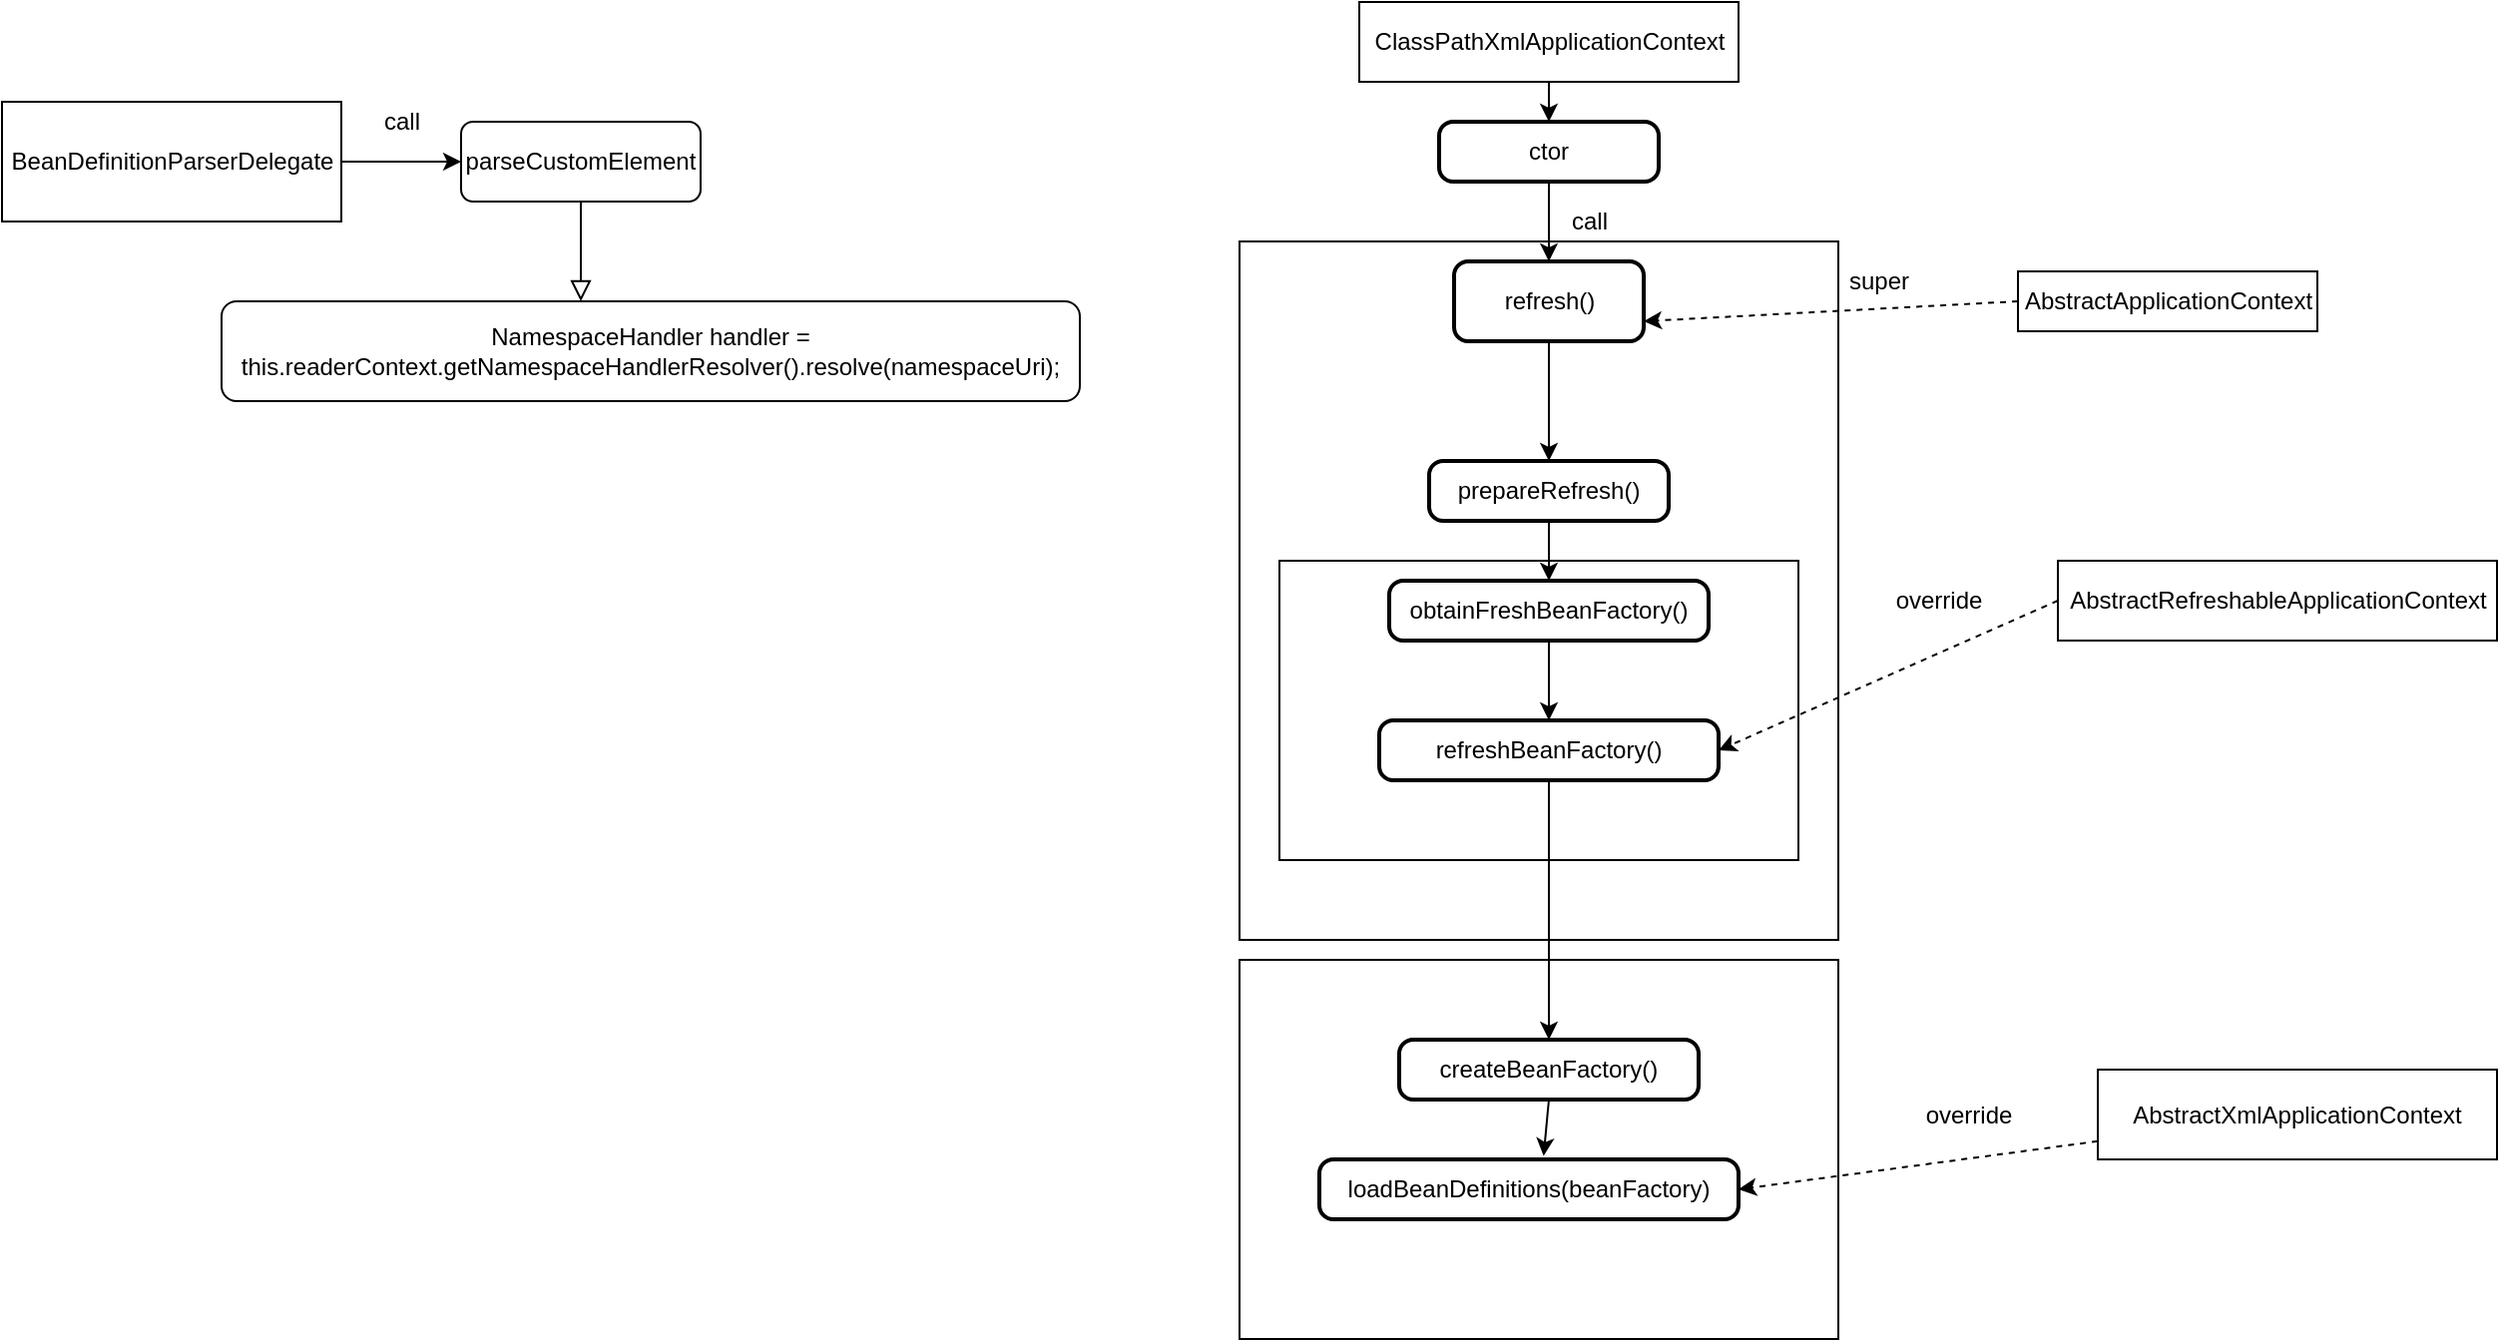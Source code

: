 <mxfile version="13.9.2" type="github">
  <diagram id="C5RBs43oDa-KdzZeNtuy" name="Page-1">
    <mxGraphModel dx="1679" dy="404" grid="1" gridSize="10" guides="1" tooltips="1" connect="1" arrows="1" fold="1" page="1" pageScale="1" pageWidth="827" pageHeight="1169" math="0" shadow="0">
      <root>
        <mxCell id="WIyWlLk6GJQsqaUBKTNV-0" />
        <mxCell id="WIyWlLk6GJQsqaUBKTNV-1" parent="WIyWlLk6GJQsqaUBKTNV-0" />
        <mxCell id="WIyWlLk6GJQsqaUBKTNV-2" value="" style="rounded=0;html=1;jettySize=auto;orthogonalLoop=1;fontSize=11;endArrow=block;endFill=0;endSize=8;strokeWidth=1;shadow=0;labelBackgroundColor=none;edgeStyle=orthogonalEdgeStyle;" parent="WIyWlLk6GJQsqaUBKTNV-1" source="WIyWlLk6GJQsqaUBKTNV-3" edge="1">
          <mxGeometry relative="1" as="geometry">
            <mxPoint x="220" y="170" as="targetPoint" />
          </mxGeometry>
        </mxCell>
        <mxCell id="WIyWlLk6GJQsqaUBKTNV-3" value="parseCustomElement" style="rounded=1;whiteSpace=wrap;html=1;fontSize=12;glass=0;strokeWidth=1;shadow=0;" parent="WIyWlLk6GJQsqaUBKTNV-1" vertex="1">
          <mxGeometry x="160" y="80" width="120" height="40" as="geometry" />
        </mxCell>
        <mxCell id="WIyWlLk6GJQsqaUBKTNV-11" value="NamespaceHandler handler = this.readerContext.getNamespaceHandlerResolver().resolve(namespaceUri);" style="rounded=1;whiteSpace=wrap;html=1;fontSize=12;glass=0;strokeWidth=1;shadow=0;" parent="WIyWlLk6GJQsqaUBKTNV-1" vertex="1">
          <mxGeometry x="40" y="170" width="430" height="50" as="geometry" />
        </mxCell>
        <mxCell id="rMQCLUZE4Jsm2vmZJEsD-1" style="edgeStyle=orthogonalEdgeStyle;rounded=0;orthogonalLoop=1;jettySize=auto;html=1;exitX=1;exitY=0.5;exitDx=0;exitDy=0;entryX=0;entryY=0.5;entryDx=0;entryDy=0;" edge="1" parent="WIyWlLk6GJQsqaUBKTNV-1" source="rMQCLUZE4Jsm2vmZJEsD-0" target="WIyWlLk6GJQsqaUBKTNV-3">
          <mxGeometry relative="1" as="geometry" />
        </mxCell>
        <mxCell id="rMQCLUZE4Jsm2vmZJEsD-0" value="BeanDefinitionParserDelegate" style="html=1;" vertex="1" parent="WIyWlLk6GJQsqaUBKTNV-1">
          <mxGeometry x="-70" y="70" width="170" height="60" as="geometry" />
        </mxCell>
        <mxCell id="rMQCLUZE4Jsm2vmZJEsD-2" value="call" style="text;html=1;resizable=0;autosize=1;align=center;verticalAlign=middle;points=[];fillColor=none;strokeColor=none;rounded=0;" vertex="1" parent="WIyWlLk6GJQsqaUBKTNV-1">
          <mxGeometry x="115" y="70" width="30" height="20" as="geometry" />
        </mxCell>
        <mxCell id="rMQCLUZE4Jsm2vmZJEsD-18" style="edgeStyle=orthogonalEdgeStyle;rounded=0;orthogonalLoop=1;jettySize=auto;html=1;exitX=0.5;exitY=1;exitDx=0;exitDy=0;entryX=0.5;entryY=0;entryDx=0;entryDy=0;" edge="1" parent="WIyWlLk6GJQsqaUBKTNV-1" source="rMQCLUZE4Jsm2vmZJEsD-4" target="rMQCLUZE4Jsm2vmZJEsD-17">
          <mxGeometry relative="1" as="geometry" />
        </mxCell>
        <mxCell id="rMQCLUZE4Jsm2vmZJEsD-4" value="ClassPathXmlApplicationContext" style="html=1;" vertex="1" parent="WIyWlLk6GJQsqaUBKTNV-1">
          <mxGeometry x="610" y="20" width="190" height="40" as="geometry" />
        </mxCell>
        <mxCell id="rMQCLUZE4Jsm2vmZJEsD-14" style="edgeStyle=orthogonalEdgeStyle;rounded=0;orthogonalLoop=1;jettySize=auto;html=1;exitX=0.5;exitY=1;exitDx=0;exitDy=0;entryX=0.5;entryY=0;entryDx=0;entryDy=0;" edge="1" parent="WIyWlLk6GJQsqaUBKTNV-1" source="rMQCLUZE4Jsm2vmZJEsD-5" target="rMQCLUZE4Jsm2vmZJEsD-9">
          <mxGeometry relative="1" as="geometry" />
        </mxCell>
        <mxCell id="rMQCLUZE4Jsm2vmZJEsD-5" value="refresh()" style="rounded=1;whiteSpace=wrap;html=1;absoluteArcSize=1;arcSize=14;strokeWidth=2;" vertex="1" parent="WIyWlLk6GJQsqaUBKTNV-1">
          <mxGeometry x="657.5" y="150" width="95" height="40" as="geometry" />
        </mxCell>
        <mxCell id="rMQCLUZE4Jsm2vmZJEsD-7" value="call" style="text;html=1;resizable=0;autosize=1;align=center;verticalAlign=middle;points=[];fillColor=none;strokeColor=none;rounded=0;" vertex="1" parent="WIyWlLk6GJQsqaUBKTNV-1">
          <mxGeometry x="710" y="120" width="30" height="20" as="geometry" />
        </mxCell>
        <mxCell id="rMQCLUZE4Jsm2vmZJEsD-8" value="" style="rounded=0;whiteSpace=wrap;html=1;fillColor=none;" vertex="1" parent="WIyWlLk6GJQsqaUBKTNV-1">
          <mxGeometry x="550" y="140" width="300" height="350" as="geometry" />
        </mxCell>
        <mxCell id="rMQCLUZE4Jsm2vmZJEsD-16" style="edgeStyle=orthogonalEdgeStyle;rounded=0;orthogonalLoop=1;jettySize=auto;html=1;exitX=0.5;exitY=1;exitDx=0;exitDy=0;entryX=0.5;entryY=0;entryDx=0;entryDy=0;" edge="1" parent="WIyWlLk6GJQsqaUBKTNV-1" source="rMQCLUZE4Jsm2vmZJEsD-9" target="rMQCLUZE4Jsm2vmZJEsD-15">
          <mxGeometry relative="1" as="geometry" />
        </mxCell>
        <mxCell id="rMQCLUZE4Jsm2vmZJEsD-9" value="prepareRefresh()" style="rounded=1;whiteSpace=wrap;html=1;absoluteArcSize=1;arcSize=14;strokeWidth=2;" vertex="1" parent="WIyWlLk6GJQsqaUBKTNV-1">
          <mxGeometry x="645" y="250" width="120" height="30" as="geometry" />
        </mxCell>
        <mxCell id="rMQCLUZE4Jsm2vmZJEsD-24" style="edgeStyle=none;rounded=0;orthogonalLoop=1;jettySize=auto;html=1;exitX=0.5;exitY=1;exitDx=0;exitDy=0;entryX=0.5;entryY=0;entryDx=0;entryDy=0;" edge="1" parent="WIyWlLk6GJQsqaUBKTNV-1" source="rMQCLUZE4Jsm2vmZJEsD-15" target="rMQCLUZE4Jsm2vmZJEsD-23">
          <mxGeometry relative="1" as="geometry" />
        </mxCell>
        <mxCell id="rMQCLUZE4Jsm2vmZJEsD-15" value="obtainFreshBeanFactory()" style="rounded=1;whiteSpace=wrap;html=1;absoluteArcSize=1;arcSize=14;strokeWidth=2;fillColor=none;" vertex="1" parent="WIyWlLk6GJQsqaUBKTNV-1">
          <mxGeometry x="625" y="310" width="160" height="30" as="geometry" />
        </mxCell>
        <mxCell id="rMQCLUZE4Jsm2vmZJEsD-19" style="edgeStyle=orthogonalEdgeStyle;rounded=0;orthogonalLoop=1;jettySize=auto;html=1;exitX=0.5;exitY=1;exitDx=0;exitDy=0;entryX=0.5;entryY=0;entryDx=0;entryDy=0;" edge="1" parent="WIyWlLk6GJQsqaUBKTNV-1" source="rMQCLUZE4Jsm2vmZJEsD-17" target="rMQCLUZE4Jsm2vmZJEsD-5">
          <mxGeometry relative="1" as="geometry" />
        </mxCell>
        <mxCell id="rMQCLUZE4Jsm2vmZJEsD-17" value="ctor" style="rounded=1;whiteSpace=wrap;html=1;absoluteArcSize=1;arcSize=14;strokeWidth=2;fillColor=none;" vertex="1" parent="WIyWlLk6GJQsqaUBKTNV-1">
          <mxGeometry x="650" y="80" width="110" height="30" as="geometry" />
        </mxCell>
        <mxCell id="rMQCLUZE4Jsm2vmZJEsD-21" style="rounded=0;orthogonalLoop=1;jettySize=auto;html=1;exitX=0;exitY=0.5;exitDx=0;exitDy=0;entryX=1;entryY=0.75;entryDx=0;entryDy=0;dashed=1;" edge="1" parent="WIyWlLk6GJQsqaUBKTNV-1" source="rMQCLUZE4Jsm2vmZJEsD-20" target="rMQCLUZE4Jsm2vmZJEsD-5">
          <mxGeometry relative="1" as="geometry" />
        </mxCell>
        <mxCell id="rMQCLUZE4Jsm2vmZJEsD-20" value="AbstractApplicationContext" style="html=1;fillColor=none;" vertex="1" parent="WIyWlLk6GJQsqaUBKTNV-1">
          <mxGeometry x="940" y="155" width="150" height="30" as="geometry" />
        </mxCell>
        <mxCell id="rMQCLUZE4Jsm2vmZJEsD-22" value="" style="rounded=0;whiteSpace=wrap;html=1;fillColor=none;" vertex="1" parent="WIyWlLk6GJQsqaUBKTNV-1">
          <mxGeometry x="570" y="300" width="260" height="150" as="geometry" />
        </mxCell>
        <mxCell id="rMQCLUZE4Jsm2vmZJEsD-31" style="edgeStyle=none;rounded=0;orthogonalLoop=1;jettySize=auto;html=1;" edge="1" parent="WIyWlLk6GJQsqaUBKTNV-1" source="rMQCLUZE4Jsm2vmZJEsD-23" target="rMQCLUZE4Jsm2vmZJEsD-30">
          <mxGeometry relative="1" as="geometry" />
        </mxCell>
        <mxCell id="rMQCLUZE4Jsm2vmZJEsD-23" value="refreshBeanFactory()" style="rounded=1;whiteSpace=wrap;html=1;absoluteArcSize=1;arcSize=14;strokeWidth=2;fillColor=none;" vertex="1" parent="WIyWlLk6GJQsqaUBKTNV-1">
          <mxGeometry x="620" y="380" width="170" height="30" as="geometry" />
        </mxCell>
        <mxCell id="rMQCLUZE4Jsm2vmZJEsD-25" value="super" style="text;html=1;resizable=0;autosize=1;align=center;verticalAlign=middle;points=[];fillColor=none;strokeColor=none;rounded=0;" vertex="1" parent="WIyWlLk6GJQsqaUBKTNV-1">
          <mxGeometry x="845" y="150" width="50" height="20" as="geometry" />
        </mxCell>
        <mxCell id="rMQCLUZE4Jsm2vmZJEsD-27" style="edgeStyle=none;rounded=0;orthogonalLoop=1;jettySize=auto;html=1;exitX=0;exitY=0.5;exitDx=0;exitDy=0;entryX=1;entryY=0.5;entryDx=0;entryDy=0;dashed=1;" edge="1" parent="WIyWlLk6GJQsqaUBKTNV-1" source="rMQCLUZE4Jsm2vmZJEsD-26" target="rMQCLUZE4Jsm2vmZJEsD-23">
          <mxGeometry relative="1" as="geometry" />
        </mxCell>
        <mxCell id="rMQCLUZE4Jsm2vmZJEsD-26" value="AbstractRefreshableApplicationContext" style="html=1;fillColor=none;" vertex="1" parent="WIyWlLk6GJQsqaUBKTNV-1">
          <mxGeometry x="960" y="300" width="220" height="40" as="geometry" />
        </mxCell>
        <mxCell id="rMQCLUZE4Jsm2vmZJEsD-28" value="override" style="text;html=1;resizable=0;autosize=1;align=center;verticalAlign=middle;points=[];fillColor=none;strokeColor=none;rounded=0;" vertex="1" parent="WIyWlLk6GJQsqaUBKTNV-1">
          <mxGeometry x="870" y="310" width="60" height="20" as="geometry" />
        </mxCell>
        <mxCell id="rMQCLUZE4Jsm2vmZJEsD-29" value="" style="rounded=0;whiteSpace=wrap;html=1;fillColor=none;" vertex="1" parent="WIyWlLk6GJQsqaUBKTNV-1">
          <mxGeometry x="550" y="500" width="300" height="190" as="geometry" />
        </mxCell>
        <mxCell id="rMQCLUZE4Jsm2vmZJEsD-33" style="edgeStyle=none;rounded=0;orthogonalLoop=1;jettySize=auto;html=1;exitX=0.5;exitY=1;exitDx=0;exitDy=0;entryX=0.535;entryY=-0.057;entryDx=0;entryDy=0;entryPerimeter=0;" edge="1" parent="WIyWlLk6GJQsqaUBKTNV-1" source="rMQCLUZE4Jsm2vmZJEsD-30" target="rMQCLUZE4Jsm2vmZJEsD-32">
          <mxGeometry relative="1" as="geometry" />
        </mxCell>
        <mxCell id="rMQCLUZE4Jsm2vmZJEsD-30" value="createBeanFactory()" style="rounded=1;whiteSpace=wrap;html=1;absoluteArcSize=1;arcSize=14;strokeWidth=2;fillColor=none;" vertex="1" parent="WIyWlLk6GJQsqaUBKTNV-1">
          <mxGeometry x="630" y="540" width="150" height="30" as="geometry" />
        </mxCell>
        <mxCell id="rMQCLUZE4Jsm2vmZJEsD-32" value="loadBeanDefinitions(beanFactory)" style="rounded=1;whiteSpace=wrap;html=1;absoluteArcSize=1;arcSize=14;strokeWidth=2;fillColor=none;" vertex="1" parent="WIyWlLk6GJQsqaUBKTNV-1">
          <mxGeometry x="590" y="600" width="210" height="30" as="geometry" />
        </mxCell>
        <mxCell id="rMQCLUZE4Jsm2vmZJEsD-35" style="edgeStyle=none;rounded=0;orthogonalLoop=1;jettySize=auto;html=1;entryX=1;entryY=0.5;entryDx=0;entryDy=0;dashed=1;" edge="1" parent="WIyWlLk6GJQsqaUBKTNV-1" source="rMQCLUZE4Jsm2vmZJEsD-34" target="rMQCLUZE4Jsm2vmZJEsD-32">
          <mxGeometry relative="1" as="geometry" />
        </mxCell>
        <mxCell id="rMQCLUZE4Jsm2vmZJEsD-34" value="AbstractXmlApplicationContext" style="rounded=0;whiteSpace=wrap;html=1;fillColor=none;" vertex="1" parent="WIyWlLk6GJQsqaUBKTNV-1">
          <mxGeometry x="980" y="555" width="200" height="45" as="geometry" />
        </mxCell>
        <mxCell id="rMQCLUZE4Jsm2vmZJEsD-36" value="override" style="text;html=1;resizable=0;autosize=1;align=center;verticalAlign=middle;points=[];fillColor=none;strokeColor=none;rounded=0;" vertex="1" parent="WIyWlLk6GJQsqaUBKTNV-1">
          <mxGeometry x="885" y="567.5" width="60" height="20" as="geometry" />
        </mxCell>
      </root>
    </mxGraphModel>
  </diagram>
</mxfile>
